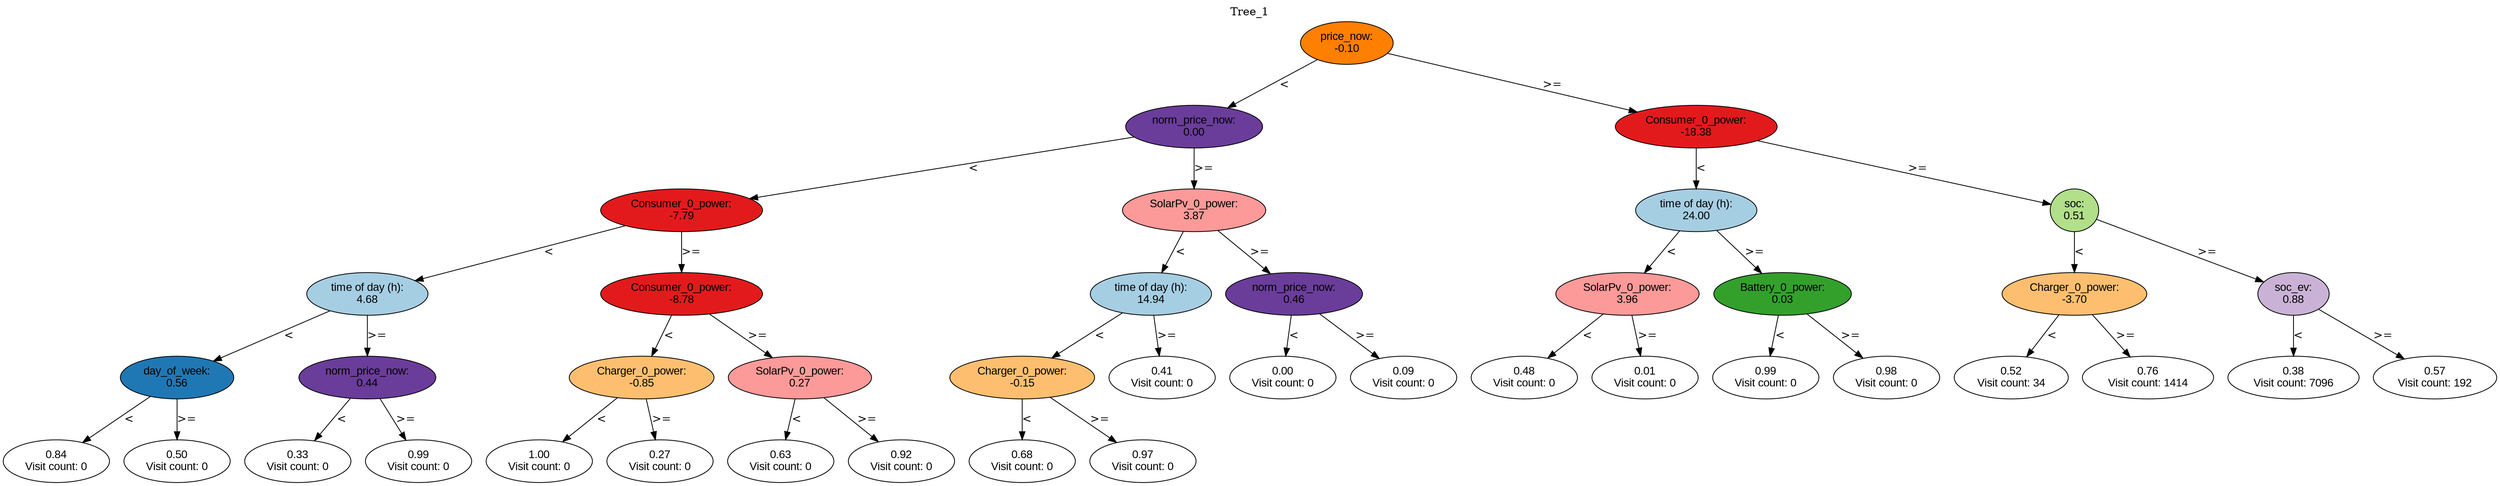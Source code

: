 digraph BST {
    node [fontname="Arial" style=filled colorscheme=paired12];
    0 [ label = "price_now:
-0.10" fillcolor=8];
    1 [ label = "norm_price_now:
0.00" fillcolor=10];
    2 [ label = "Consumer_0_power:
-7.79" fillcolor=6];
    3 [ label = "time of day (h):
4.68" fillcolor=1];
    4 [ label = "day_of_week:
0.56" fillcolor=2];
    5 [ label = "0.84
Visit count: 0" fillcolor=white];
    6 [ label = "0.50
Visit count: 0" fillcolor=white];
    7 [ label = "norm_price_now:
0.44" fillcolor=10];
    8 [ label = "0.33
Visit count: 0" fillcolor=white];
    9 [ label = "0.99
Visit count: 0" fillcolor=white];
    10 [ label = "Consumer_0_power:
-8.78" fillcolor=6];
    11 [ label = "Charger_0_power:
-0.85" fillcolor=7];
    12 [ label = "1.00
Visit count: 0" fillcolor=white];
    13 [ label = "0.27
Visit count: 0" fillcolor=white];
    14 [ label = "SolarPv_0_power:
0.27" fillcolor=5];
    15 [ label = "0.63
Visit count: 0" fillcolor=white];
    16 [ label = "0.92
Visit count: 0" fillcolor=white];
    17 [ label = "SolarPv_0_power:
3.87" fillcolor=5];
    18 [ label = "time of day (h):
14.94" fillcolor=1];
    19 [ label = "Charger_0_power:
-0.15" fillcolor=7];
    20 [ label = "0.68
Visit count: 0" fillcolor=white];
    21 [ label = "0.97
Visit count: 0" fillcolor=white];
    22 [ label = "0.41
Visit count: 0" fillcolor=white];
    23 [ label = "norm_price_now:
0.46" fillcolor=10];
    24 [ label = "0.00
Visit count: 0" fillcolor=white];
    25 [ label = "0.09
Visit count: 0" fillcolor=white];
    26 [ label = "Consumer_0_power:
-18.38" fillcolor=6];
    27 [ label = "time of day (h):
24.00" fillcolor=1];
    28 [ label = "SolarPv_0_power:
3.96" fillcolor=5];
    29 [ label = "0.48
Visit count: 0" fillcolor=white];
    30 [ label = "0.01
Visit count: 0" fillcolor=white];
    31 [ label = "Battery_0_power:
0.03" fillcolor=4];
    32 [ label = "0.99
Visit count: 0" fillcolor=white];
    33 [ label = "0.98
Visit count: 0" fillcolor=white];
    34 [ label = "soc:
0.51" fillcolor=3];
    35 [ label = "Charger_0_power:
-3.70" fillcolor=7];
    36 [ label = "0.52
Visit count: 34" fillcolor=white];
    37 [ label = "0.76
Visit count: 1414" fillcolor=white];
    38 [ label = "soc_ev:
0.88" fillcolor=9];
    39 [ label = "0.38
Visit count: 7096" fillcolor=white];
    40 [ label = "0.57
Visit count: 192" fillcolor=white];

    0  -> 1[ label = "<"];
    0  -> 26[ label = ">="];
    1  -> 2[ label = "<"];
    1  -> 17[ label = ">="];
    2  -> 3[ label = "<"];
    2  -> 10[ label = ">="];
    3  -> 4[ label = "<"];
    3  -> 7[ label = ">="];
    4  -> 5[ label = "<"];
    4  -> 6[ label = ">="];
    7  -> 8[ label = "<"];
    7  -> 9[ label = ">="];
    10  -> 11[ label = "<"];
    10  -> 14[ label = ">="];
    11  -> 12[ label = "<"];
    11  -> 13[ label = ">="];
    14  -> 15[ label = "<"];
    14  -> 16[ label = ">="];
    17  -> 18[ label = "<"];
    17  -> 23[ label = ">="];
    18  -> 19[ label = "<"];
    18  -> 22[ label = ">="];
    19  -> 20[ label = "<"];
    19  -> 21[ label = ">="];
    23  -> 24[ label = "<"];
    23  -> 25[ label = ">="];
    26  -> 27[ label = "<"];
    26  -> 34[ label = ">="];
    27  -> 28[ label = "<"];
    27  -> 31[ label = ">="];
    28  -> 29[ label = "<"];
    28  -> 30[ label = ">="];
    31  -> 32[ label = "<"];
    31  -> 33[ label = ">="];
    34  -> 35[ label = "<"];
    34  -> 38[ label = ">="];
    35  -> 36[ label = "<"];
    35  -> 37[ label = ">="];
    38  -> 39[ label = "<"];
    38  -> 40[ label = ">="];

    labelloc="t";
    label="Tree_1";
}